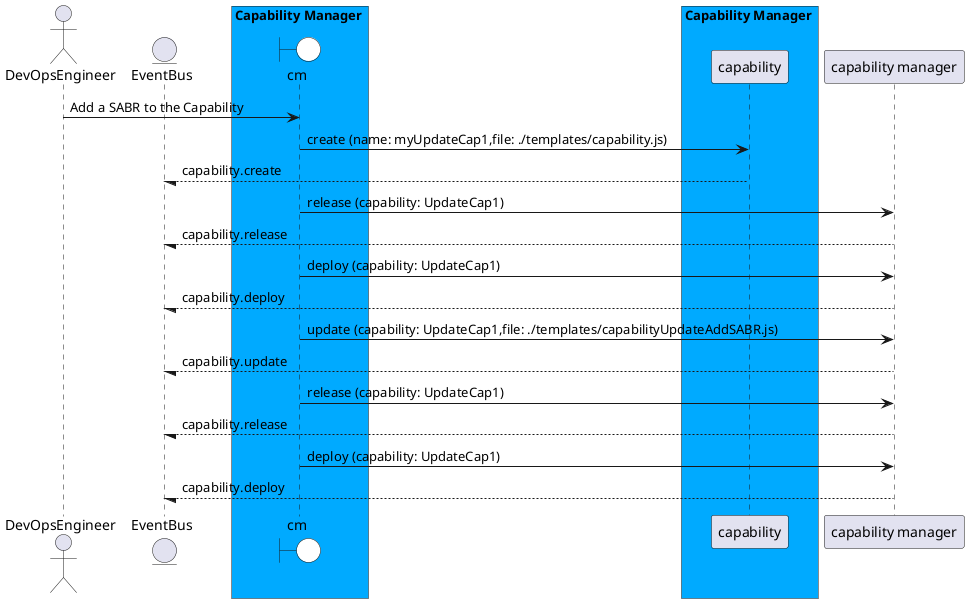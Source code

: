 @startuml

actor "DevOpsEngineer"


entity EventBus

box Capability Manager #00aaff
    boundary cm #white
end box


box Capability Manager #00aaff
            participant capability
    end box


"DevOpsEngineer" -> cm: Add a SABR to the Capability

    cm -> "capability": create (name: myUpdateCap1,file: ./templates/capability.js)

    "capability" --/ EventBus: capability.create

    cm -> "capability manager": release (capability: UpdateCap1)

    "capability manager" --/ EventBus: capability.release

    cm -> "capability manager": deploy (capability: UpdateCap1)

    "capability manager" --/ EventBus: capability.deploy

    cm -> "capability manager": update (capability: UpdateCap1,file: ./templates/capabilityUpdateAddSABR.js)

    "capability manager" --/ EventBus: capability.update

    cm -> "capability manager": release (capability: UpdateCap1)

    "capability manager" --/ EventBus: capability.release

    cm -> "capability manager": deploy (capability: UpdateCap1)

    "capability manager" --/ EventBus: capability.deploy



@enduml
